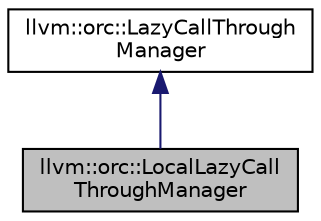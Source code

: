 digraph "llvm::orc::LocalLazyCallThroughManager"
{
 // LATEX_PDF_SIZE
  bgcolor="transparent";
  edge [fontname="Helvetica",fontsize="10",labelfontname="Helvetica",labelfontsize="10"];
  node [fontname="Helvetica",fontsize="10",shape=record];
  Node1 [label="llvm::orc::LocalLazyCall\lThroughManager",height=0.2,width=0.4,color="black", fillcolor="grey75", style="filled", fontcolor="black",tooltip="A lazy call-through manager that builds trampolines in the current process."];
  Node2 -> Node1 [dir="back",color="midnightblue",fontsize="10",style="solid",fontname="Helvetica"];
  Node2 [label="llvm::orc::LazyCallThrough\lManager",height=0.2,width=0.4,color="black",URL="$classllvm_1_1orc_1_1LazyCallThroughManager.html",tooltip="Manages a set of 'lazy call-through' trampolines."];
}
